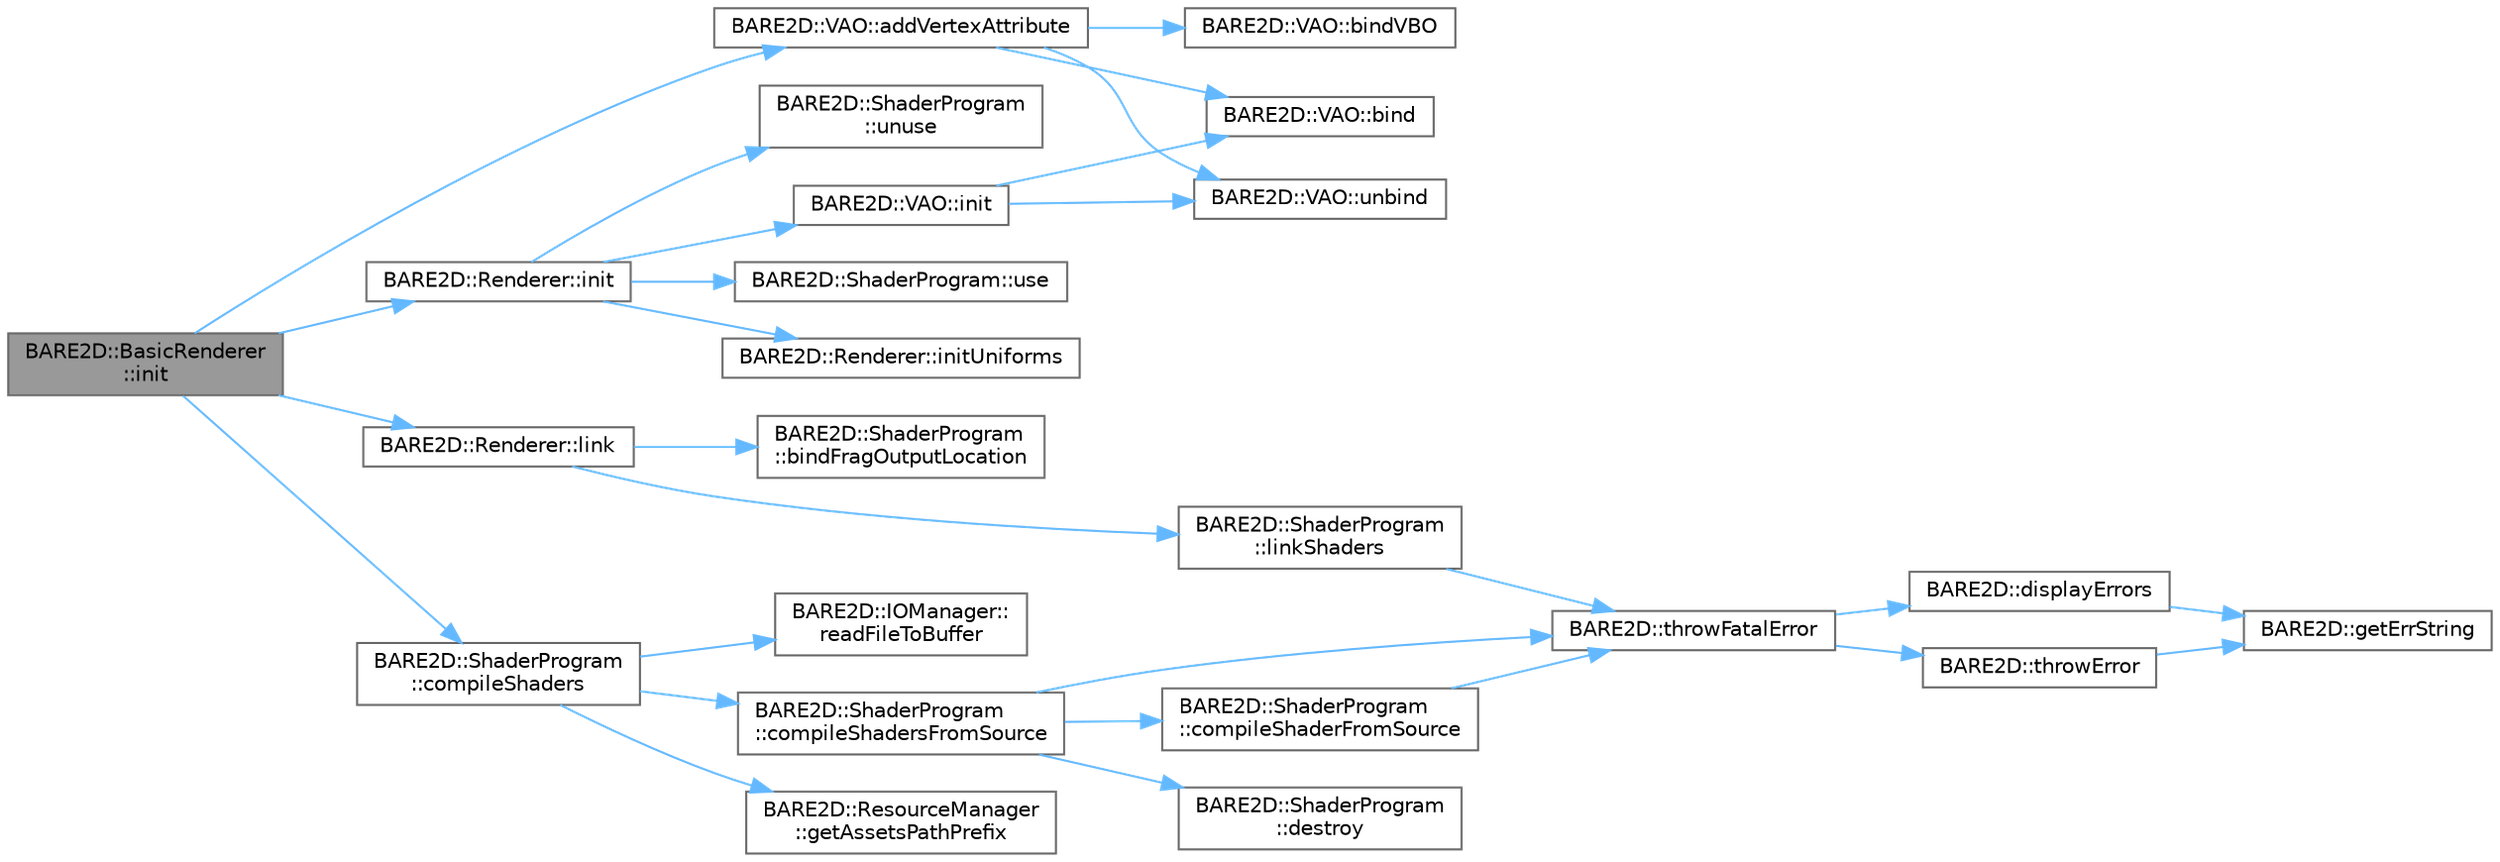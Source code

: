 digraph "BARE2D::BasicRenderer::init"
{
 // INTERACTIVE_SVG=YES
 // LATEX_PDF_SIZE
  bgcolor="transparent";
  edge [fontname=Helvetica,fontsize=10,labelfontname=Helvetica,labelfontsize=10];
  node [fontname=Helvetica,fontsize=10,shape=box,height=0.2,width=0.4];
  rankdir="LR";
  Node1 [label="BARE2D::BasicRenderer\l::init",height=0.2,width=0.4,color="gray40", fillcolor="grey60", style="filled", fontcolor="black",tooltip="Initializes all necessary bits of the renderer."];
  Node1 -> Node2 [color="steelblue1",style="solid"];
  Node2 [label="BARE2D::VAO::addVertexAttribute",height=0.2,width=0.4,color="grey40", fillcolor="white", style="filled",URL="$class_b_a_r_e2_d_1_1_v_a_o.html#a96ee05539c58614ee273b7df85143804",tooltip="Wrapper for glVertexAttribPointer - Adds an attribute to the VBO - each vertex data slot will gain so..."];
  Node2 -> Node3 [color="steelblue1",style="solid"];
  Node3 [label="BARE2D::VAO::bind",height=0.2,width=0.4,color="grey40", fillcolor="white", style="filled",URL="$class_b_a_r_e2_d_1_1_v_a_o.html#a61c99f69bf5feb2ac95189381a48e638",tooltip="Binds this vertex array object."];
  Node2 -> Node4 [color="steelblue1",style="solid"];
  Node4 [label="BARE2D::VAO::bindVBO",height=0.2,width=0.4,color="grey40", fillcolor="white", style="filled",URL="$class_b_a_r_e2_d_1_1_v_a_o.html#aaaec16d98be94aa5cfed015df40dda70",tooltip="Binds the VAO's VBO."];
  Node2 -> Node5 [color="steelblue1",style="solid"];
  Node5 [label="BARE2D::VAO::unbind",height=0.2,width=0.4,color="grey40", fillcolor="white", style="filled",URL="$class_b_a_r_e2_d_1_1_v_a_o.html#a6c224737a43f43dbe7c9e25ecd47d1da",tooltip="Unbinds the vao."];
  Node1 -> Node6 [color="steelblue1",style="solid"];
  Node6 [label="BARE2D::ShaderProgram\l::compileShaders",height=0.2,width=0.4,color="grey40", fillcolor="white", style="filled",URL="$class_b_a_r_e2_d_1_1_shader_program.html#acf78cf9b4988abf40d62d67471a168a3",tooltip="Compiles the shaders. Does not link them."];
  Node6 -> Node7 [color="steelblue1",style="solid"];
  Node7 [label="BARE2D::ShaderProgram\l::compileShadersFromSource",height=0.2,width=0.4,color="grey40", fillcolor="white", style="filled",URL="$class_b_a_r_e2_d_1_1_shader_program.html#a805e1e0c2b0ecd5d9625deed62d45c1c",tooltip="Similar to compileShaders, this just compiles the shaders."];
  Node7 -> Node8 [color="steelblue1",style="solid"];
  Node8 [label="BARE2D::ShaderProgram\l::compileShaderFromSource",height=0.2,width=0.4,color="grey40", fillcolor="white", style="filled",URL="$class_b_a_r_e2_d_1_1_shader_program.html#a2b1206fc5359147dbce6be72051d44c6",tooltip="Compiles a shader from source with OpenGL id."];
  Node8 -> Node9 [color="steelblue1",style="solid"];
  Node9 [label="BARE2D::throwFatalError",height=0.2,width=0.4,color="grey40", fillcolor="white", style="filled",URL="$namespace_b_a_r_e2_d.html#aed4332e42208fed2905a8b0845dad4d1",tooltip="Throws an error (fatal). Also calls displayErrors and exits the program."];
  Node9 -> Node10 [color="steelblue1",style="solid"];
  Node10 [label="BARE2D::displayErrors",height=0.2,width=0.4,color="grey40", fillcolor="white", style="filled",URL="$namespace_b_a_r_e2_d.html#a8d6a0fa02837ab9ebba5b67cc21f9e35",tooltip="Displays the latest thrown errors (really just all the thrown errors) in the console."];
  Node10 -> Node11 [color="steelblue1",style="solid"];
  Node11 [label="BARE2D::getErrString",height=0.2,width=0.4,color="grey40", fillcolor="white", style="filled",URL="$namespace_b_a_r_e2_d.html#a7951c5decc1f7edc3c4f78ed2f579c85",tooltip="Returns the string representing/explaining the error that occurred."];
  Node9 -> Node12 [color="steelblue1",style="solid"];
  Node12 [label="BARE2D::throwError",height=0.2,width=0.4,color="grey40", fillcolor="white", style="filled",URL="$namespace_b_a_r_e2_d.html#a0d8f8a98bf559e6d2eda28ae744f486c",tooltip="Throws an error silently. Adds it to the pile."];
  Node12 -> Node11 [color="steelblue1",style="solid"];
  Node7 -> Node13 [color="steelblue1",style="solid"];
  Node13 [label="BARE2D::ShaderProgram\l::destroy",height=0.2,width=0.4,color="grey40", fillcolor="white", style="filled",URL="$class_b_a_r_e2_d_1_1_shader_program.html#a5b58eb971ff8352683380938e263e9ad",tooltip="Releases all bound objects and deletes any allocated stuff."];
  Node7 -> Node9 [color="steelblue1",style="solid"];
  Node6 -> Node14 [color="steelblue1",style="solid"];
  Node14 [label="BARE2D::ResourceManager\l::getAssetsPathPrefix",height=0.2,width=0.4,color="grey40", fillcolor="white", style="filled",URL="$class_b_a_r_e2_d_1_1_resource_manager.html#a1a07f9d4bebd35321669d3fb0049962e",tooltip="Returns the assets path prefix. Pretty simple."];
  Node6 -> Node15 [color="steelblue1",style="solid"];
  Node15 [label="BARE2D::IOManager::\lreadFileToBuffer",height=0.2,width=0.4,color="grey40", fillcolor="white", style="filled",URL="$class_b_a_r_e2_d_1_1_i_o_manager.html#a41811805a88efeab7589a0e0c9015f90",tooltip="Loads a file into a buffer."];
  Node1 -> Node16 [color="steelblue1",style="solid"];
  Node16 [label="BARE2D::Renderer::init",height=0.2,width=0.4,color="grey40", fillcolor="white", style="filled",URL="$class_b_a_r_e2_d_1_1_renderer.html#addafa95f7a6f451e359d1300031bdde1",tooltip="Initializes all necessary bits of the renderer."];
  Node16 -> Node17 [color="steelblue1",style="solid"];
  Node17 [label="BARE2D::VAO::init",height=0.2,width=0.4,color="grey40", fillcolor="white", style="filled",URL="$class_b_a_r_e2_d_1_1_v_a_o.html#a95e6c292d64ff927870783e464ad49cd",tooltip="Initializes the necessary components, combining the VBO and VAO."];
  Node17 -> Node3 [color="steelblue1",style="solid"];
  Node17 -> Node5 [color="steelblue1",style="solid"];
  Node16 -> Node18 [color="steelblue1",style="solid"];
  Node18 [label="BARE2D::Renderer::initUniforms",height=0.2,width=0.4,color="grey40", fillcolor="white", style="filled",URL="$class_b_a_r_e2_d_1_1_renderer.html#a371f0d8b66a1fecb592b6d8b2b3cb1a0",tooltip="Initializes all uniforms, such as colour attachments, depth attachments, etc."];
  Node16 -> Node19 [color="steelblue1",style="solid"];
  Node19 [label="BARE2D::ShaderProgram\l::unuse",height=0.2,width=0.4,color="grey40", fillcolor="white", style="filled",URL="$class_b_a_r_e2_d_1_1_shader_program.html#a7847844b8a2e5ab0677340b47d180841",tooltip="Deactivates this shader program."];
  Node16 -> Node20 [color="steelblue1",style="solid"];
  Node20 [label="BARE2D::ShaderProgram::use",height=0.2,width=0.4,color="grey40", fillcolor="white", style="filled",URL="$class_b_a_r_e2_d_1_1_shader_program.html#a8687213986c6f5633887609e8169b24e",tooltip="Activates this shader program for the renderer to use."];
  Node1 -> Node21 [color="steelblue1",style="solid"];
  Node21 [label="BARE2D::Renderer::link",height=0.2,width=0.4,color="grey40", fillcolor="white", style="filled",URL="$class_b_a_r_e2_d_1_1_renderer.html#a5ff18e853da7784b3085181c5e52e8ac",tooltip=" "];
  Node21 -> Node22 [color="steelblue1",style="solid"];
  Node22 [label="BARE2D::ShaderProgram\l::bindFragOutputLocation",height=0.2,width=0.4,color="grey40", fillcolor="white", style="filled",URL="$class_b_a_r_e2_d_1_1_shader_program.html#a05a721b577417d9d28bf0cec20896e16",tooltip="A call to glBindFragDataLocation() - Causes an output variable of the fragment shader to output to a ..."];
  Node21 -> Node23 [color="steelblue1",style="solid"];
  Node23 [label="BARE2D::ShaderProgram\l::linkShaders",height=0.2,width=0.4,color="grey40", fillcolor="white", style="filled",URL="$class_b_a_r_e2_d_1_1_shader_program.html#a096bc5e267753d6054aa8039e4cc44a9",tooltip="Links the compiled shaders together to create a coherent shader program."];
  Node23 -> Node9 [color="steelblue1",style="solid"];
}
